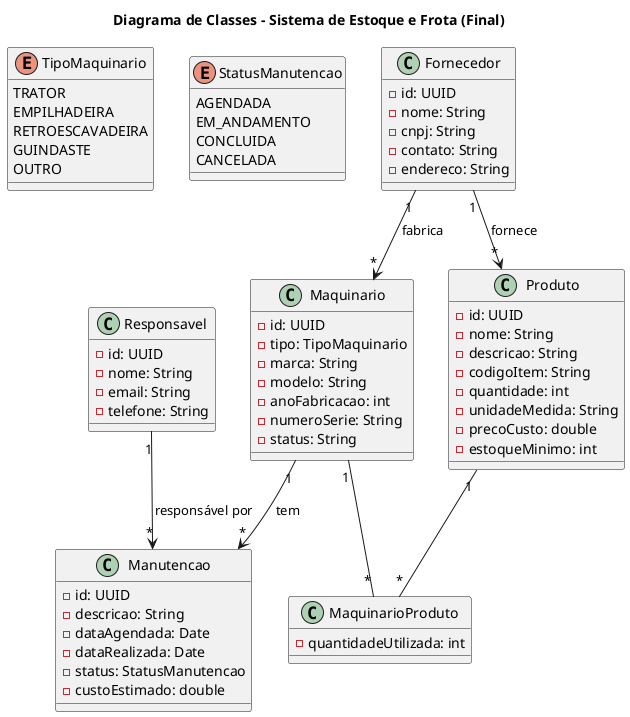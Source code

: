 @startuml
title Diagrama de Classes - Sistema de Estoque e Frota (Final)

' --- ENUMS ---
enum TipoMaquinario {
  TRATOR
  EMPILHADEIRA
  RETROESCAVADEIRA
  GUINDASTE
  OUTRO
}

enum StatusManutencao {
  AGENDADA
  EM_ANDAMENTO
  CONCLUIDA
  CANCELADA
}

' --- CLASSES PRINCIPAIS ---
class Produto {
  - id: UUID
  - nome: String
  - descricao: String
  - codigoItem: String
  - quantidade: int
  - unidadeMedida: String
  - precoCusto: double
  - estoqueMinimo: int
}

class Maquinario {
  - id: UUID
  - tipo: TipoMaquinario
  - marca: String
  - modelo: String
  - anoFabricacao: int
  - numeroSerie: String
  - status: String
}

class Fornecedor {
  - id: UUID
  - nome: String
  - cnpj: String
  - contato: String
  - endereco: String
}

class Manutencao {
  - id: UUID
  - descricao: String
  - dataAgendada: Date
  - dataRealizada: Date
  - status: StatusManutencao
  - custoEstimado: double
}

class Responsavel {
  - id: UUID
  - nome: String
  - email: String
  - telefone: String
}

' --- RELACIONAMENTOS ---
Fornecedor "1" --> "*" Produto : fornece
Fornecedor "1" --> "*" Maquinario : fabrica

Maquinario "1" --> "*" Manutencao : tem

Responsavel "1" --> "*" Manutencao : responsável por

' --- TABELA INTERMEDIÁRIA PARA RELAÇÃO N-N ---
class MaquinarioProduto {
  - quantidadeUtilizada: int
}
Maquinario "1" -- "*" MaquinarioProduto
Produto "1" -- "*" MaquinarioProduto

@enduml
